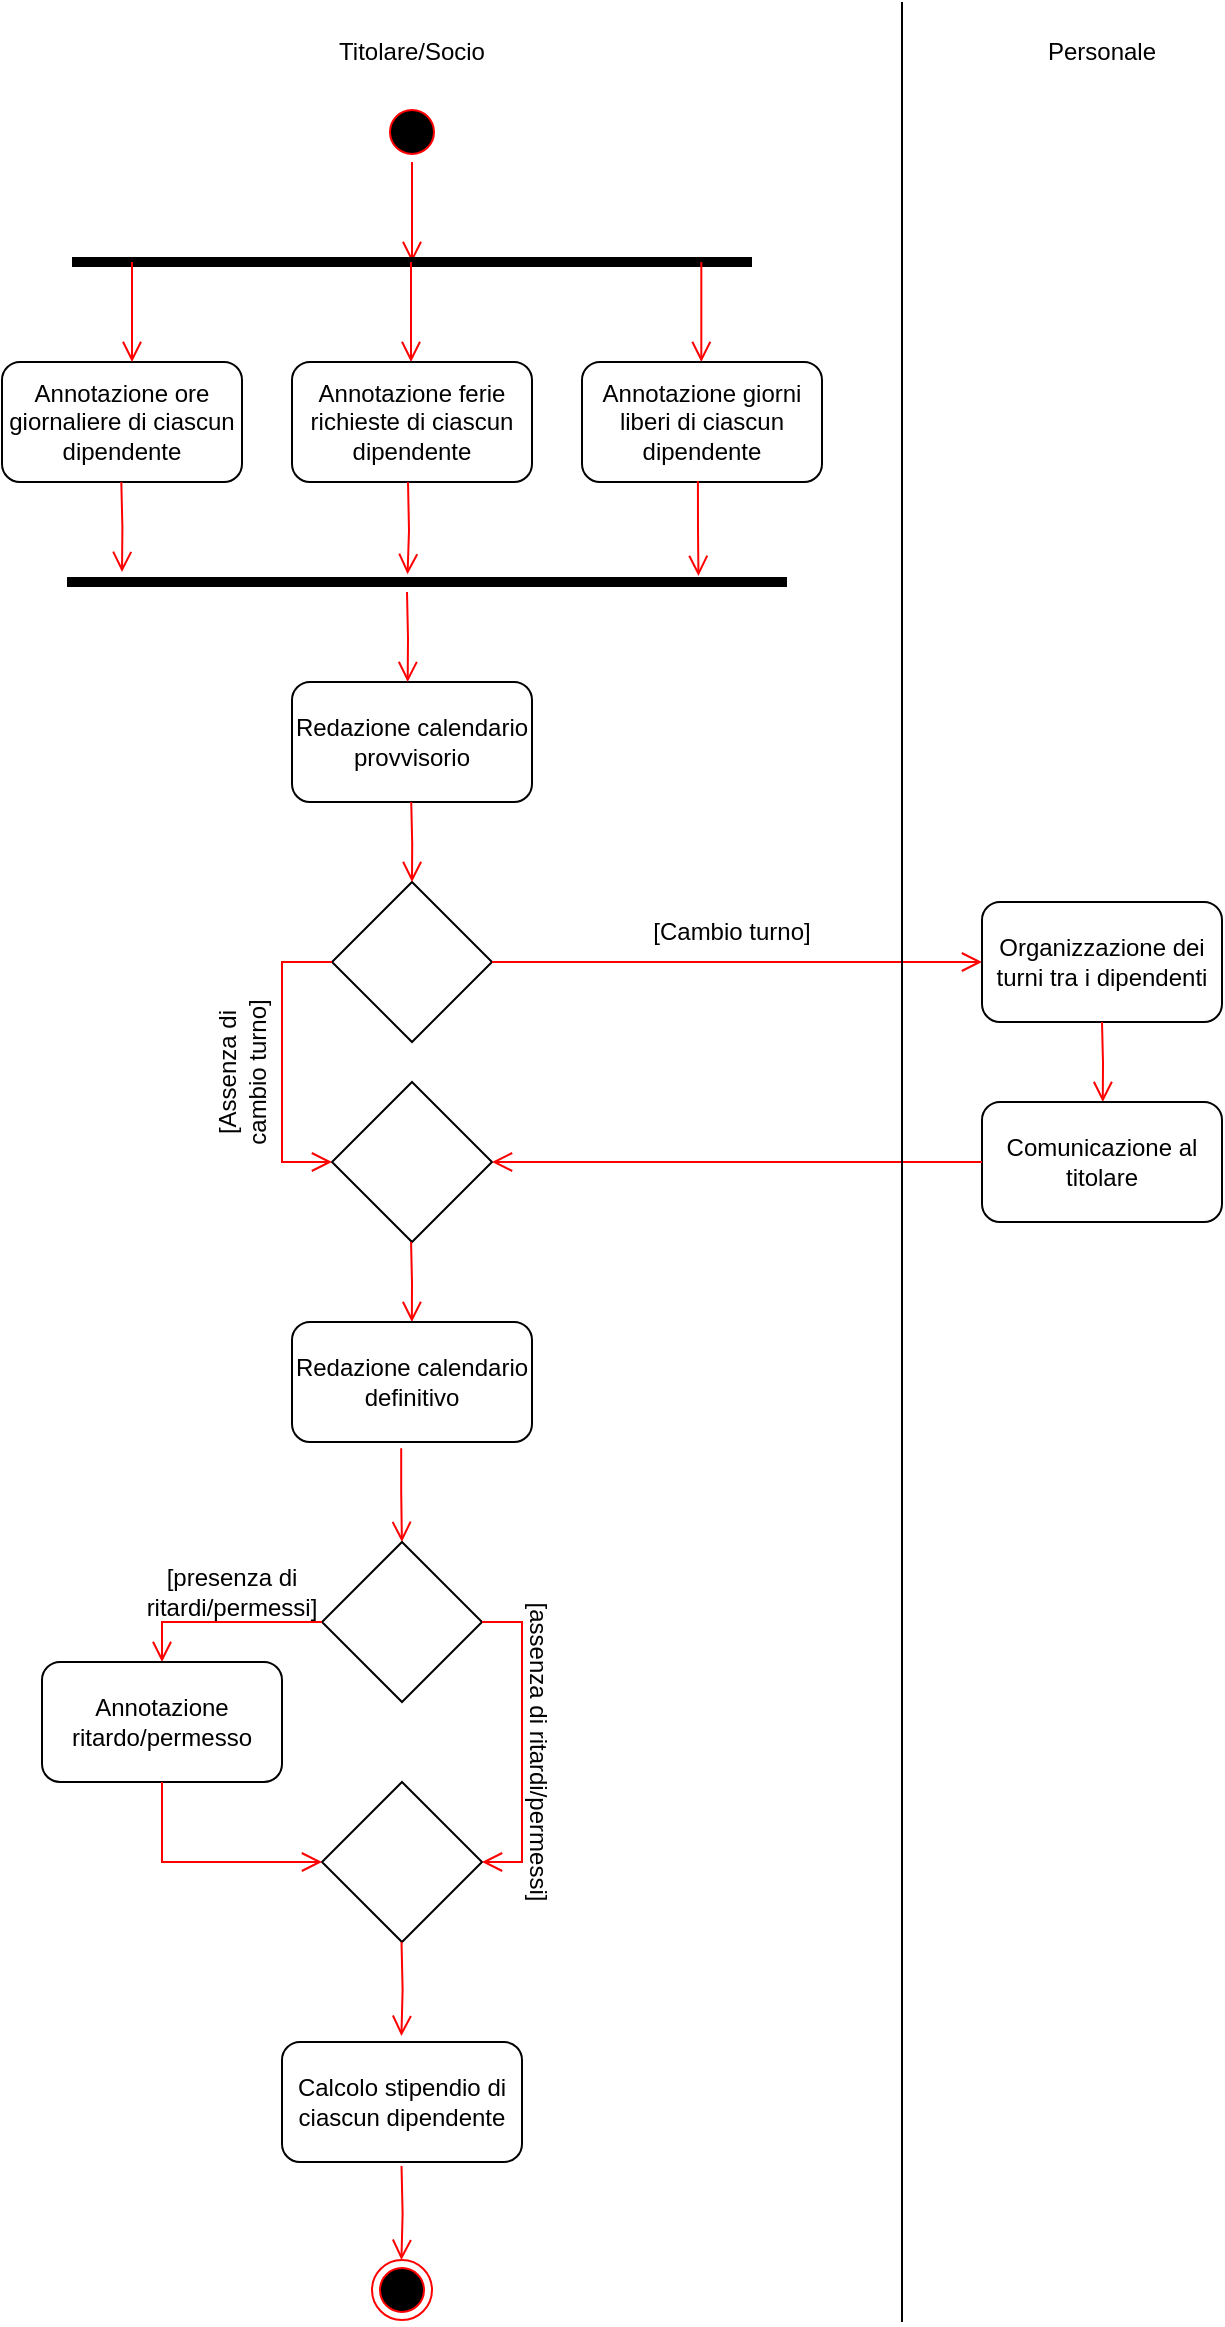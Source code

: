 <mxfile version="21.2.3" type="device">
  <diagram id="ql5Kk59QJ9DEcHVxNvi2" name="Page-1">
    <mxGraphModel dx="749" dy="785" grid="1" gridSize="10" guides="1" tooltips="1" connect="1" arrows="1" fold="1" page="1" pageScale="1" pageWidth="827" pageHeight="1169" math="0" shadow="0">
      <root>
        <mxCell id="0" />
        <mxCell id="1" parent="0" />
        <mxCell id="ZD2BOli1PRJFR32QjBVF-1" value="" style="ellipse;html=1;shape=startState;fillColor=#000000;strokeColor=#ff0000;" parent="1" vertex="1">
          <mxGeometry x="340" y="90" width="30" height="30" as="geometry" />
        </mxCell>
        <mxCell id="ZD2BOli1PRJFR32QjBVF-2" value="" style="edgeStyle=orthogonalEdgeStyle;html=1;verticalAlign=bottom;endArrow=open;endSize=8;strokeColor=#ff0000;rounded=0;" parent="1" source="ZD2BOli1PRJFR32QjBVF-1" edge="1">
          <mxGeometry relative="1" as="geometry">
            <mxPoint x="355" y="170" as="targetPoint" />
          </mxGeometry>
        </mxCell>
        <mxCell id="ZD2BOli1PRJFR32QjBVF-3" value="" style="ellipse;html=1;shape=endState;fillColor=#000000;strokeColor=#ff0000;" parent="1" vertex="1">
          <mxGeometry x="335" y="1169" width="30" height="30" as="geometry" />
        </mxCell>
        <mxCell id="ZD2BOli1PRJFR32QjBVF-6" value="" style="html=1;points=[];perimeter=orthogonalPerimeter;fillColor=#000000;strokeColor=none;rotation=-90;" parent="1" vertex="1">
          <mxGeometry x="352.5" width="5" height="340" as="geometry" />
        </mxCell>
        <mxCell id="B_NjDcY1VaNUvY9v65GC-1" value="Titolare/Socio" style="text;html=1;strokeColor=none;fillColor=none;align=center;verticalAlign=middle;whiteSpace=wrap;rounded=0;" vertex="1" parent="1">
          <mxGeometry x="325" y="50" width="60" height="30" as="geometry" />
        </mxCell>
        <mxCell id="B_NjDcY1VaNUvY9v65GC-2" value="Personale" style="text;html=1;strokeColor=none;fillColor=none;align=center;verticalAlign=middle;whiteSpace=wrap;rounded=0;" vertex="1" parent="1">
          <mxGeometry x="670" y="50" width="60" height="30" as="geometry" />
        </mxCell>
        <mxCell id="B_NjDcY1VaNUvY9v65GC-4" value="Annotazione ore giornaliere di ciascun dipendente" style="rounded=1;whiteSpace=wrap;html=1;" vertex="1" parent="1">
          <mxGeometry x="150" y="220" width="120" height="60" as="geometry" />
        </mxCell>
        <mxCell id="B_NjDcY1VaNUvY9v65GC-5" value="" style="edgeStyle=orthogonalEdgeStyle;html=1;verticalAlign=bottom;endArrow=open;endSize=8;strokeColor=#ff0000;rounded=0;" edge="1" parent="1">
          <mxGeometry relative="1" as="geometry">
            <mxPoint x="215" y="220" as="targetPoint" />
            <mxPoint x="215" y="170" as="sourcePoint" />
          </mxGeometry>
        </mxCell>
        <mxCell id="B_NjDcY1VaNUvY9v65GC-6" value="" style="edgeStyle=orthogonalEdgeStyle;html=1;verticalAlign=bottom;endArrow=open;endSize=8;strokeColor=#ff0000;rounded=0;" edge="1" parent="1">
          <mxGeometry relative="1" as="geometry">
            <mxPoint x="499.66" y="220" as="targetPoint" />
            <mxPoint x="499.66" y="170" as="sourcePoint" />
          </mxGeometry>
        </mxCell>
        <mxCell id="B_NjDcY1VaNUvY9v65GC-7" value="" style="edgeStyle=orthogonalEdgeStyle;html=1;verticalAlign=bottom;endArrow=open;endSize=8;strokeColor=#ff0000;rounded=0;" edge="1" parent="1">
          <mxGeometry relative="1" as="geometry">
            <mxPoint x="354.5" y="220" as="targetPoint" />
            <mxPoint x="354.5" y="170" as="sourcePoint" />
          </mxGeometry>
        </mxCell>
        <mxCell id="B_NjDcY1VaNUvY9v65GC-8" value="Annotazione ferie richieste di ciascun dipendente" style="rounded=1;whiteSpace=wrap;html=1;" vertex="1" parent="1">
          <mxGeometry x="295" y="220" width="120" height="60" as="geometry" />
        </mxCell>
        <mxCell id="B_NjDcY1VaNUvY9v65GC-9" value="Annotazione giorni liberi di ciascun dipendente" style="rounded=1;whiteSpace=wrap;html=1;" vertex="1" parent="1">
          <mxGeometry x="440" y="220" width="120" height="60" as="geometry" />
        </mxCell>
        <mxCell id="B_NjDcY1VaNUvY9v65GC-10" value="" style="edgeStyle=orthogonalEdgeStyle;html=1;verticalAlign=bottom;endArrow=open;endSize=8;strokeColor=#ff0000;rounded=0;" edge="1" parent="1">
          <mxGeometry relative="1" as="geometry">
            <mxPoint x="210" y="325" as="targetPoint" />
            <mxPoint x="209.66" y="280" as="sourcePoint" />
          </mxGeometry>
        </mxCell>
        <mxCell id="B_NjDcY1VaNUvY9v65GC-19" value="" style="html=1;points=[];perimeter=orthogonalPerimeter;fillColor=#000000;strokeColor=none;rotation=-90;" vertex="1" parent="1">
          <mxGeometry x="360" y="150" width="5" height="360" as="geometry" />
        </mxCell>
        <mxCell id="B_NjDcY1VaNUvY9v65GC-20" value="" style="edgeStyle=orthogonalEdgeStyle;html=1;verticalAlign=bottom;endArrow=open;endSize=8;strokeColor=#ff0000;rounded=0;entryX=1.281;entryY=0.473;entryDx=0;entryDy=0;entryPerimeter=0;" edge="1" parent="1" target="B_NjDcY1VaNUvY9v65GC-19">
          <mxGeometry relative="1" as="geometry">
            <mxPoint x="353" y="320" as="targetPoint" />
            <mxPoint x="353" y="280" as="sourcePoint" />
          </mxGeometry>
        </mxCell>
        <mxCell id="B_NjDcY1VaNUvY9v65GC-21" value="" style="edgeStyle=orthogonalEdgeStyle;html=1;verticalAlign=bottom;endArrow=open;endSize=8;strokeColor=#ff0000;rounded=0;entryX=1.109;entryY=0.877;entryDx=0;entryDy=0;entryPerimeter=0;exitX=0.483;exitY=0.992;exitDx=0;exitDy=0;exitPerimeter=0;" edge="1" parent="1" source="B_NjDcY1VaNUvY9v65GC-9" target="B_NjDcY1VaNUvY9v65GC-19">
          <mxGeometry relative="1" as="geometry">
            <mxPoint x="500" y="560" as="targetPoint" />
            <mxPoint x="500" y="280" as="sourcePoint" />
          </mxGeometry>
        </mxCell>
        <mxCell id="B_NjDcY1VaNUvY9v65GC-22" value="Redazione calendario provvisorio" style="rounded=1;whiteSpace=wrap;html=1;direction=west;" vertex="1" parent="1">
          <mxGeometry x="295" y="380" width="120" height="60" as="geometry" />
        </mxCell>
        <mxCell id="B_NjDcY1VaNUvY9v65GC-23" value="" style="edgeStyle=orthogonalEdgeStyle;html=1;verticalAlign=bottom;endArrow=open;endSize=8;strokeColor=#ff0000;rounded=0;" edge="1" parent="1">
          <mxGeometry relative="1" as="geometry">
            <mxPoint x="352.84" y="380" as="targetPoint" />
            <mxPoint x="352.5" y="335" as="sourcePoint" />
          </mxGeometry>
        </mxCell>
        <mxCell id="B_NjDcY1VaNUvY9v65GC-24" value="" style="rhombus;whiteSpace=wrap;html=1;" vertex="1" parent="1">
          <mxGeometry x="315" y="480" width="80" height="80" as="geometry" />
        </mxCell>
        <mxCell id="B_NjDcY1VaNUvY9v65GC-25" value="" style="edgeStyle=orthogonalEdgeStyle;html=1;verticalAlign=bottom;endArrow=open;endSize=8;strokeColor=#ff0000;rounded=0;exitX=1;exitY=0.5;exitDx=0;exitDy=0;entryX=1;entryY=0.5;entryDx=0;entryDy=0;" edge="1" parent="1" source="B_NjDcY1VaNUvY9v65GC-24" target="B_NjDcY1VaNUvY9v65GC-27">
          <mxGeometry relative="1" as="geometry">
            <mxPoint x="500" y="520" as="targetPoint" />
            <mxPoint x="500" y="510" as="sourcePoint" />
          </mxGeometry>
        </mxCell>
        <mxCell id="B_NjDcY1VaNUvY9v65GC-26" value="" style="edgeStyle=orthogonalEdgeStyle;html=1;verticalAlign=bottom;endArrow=open;endSize=8;strokeColor=#ff0000;rounded=0;" edge="1" parent="1">
          <mxGeometry relative="1" as="geometry">
            <mxPoint x="355" y="480" as="targetPoint" />
            <mxPoint x="354.61" y="440" as="sourcePoint" />
          </mxGeometry>
        </mxCell>
        <mxCell id="B_NjDcY1VaNUvY9v65GC-27" value="Organizzazione dei turni tra i dipendenti" style="rounded=1;whiteSpace=wrap;html=1;direction=west;" vertex="1" parent="1">
          <mxGeometry x="640" y="490" width="120" height="60" as="geometry" />
        </mxCell>
        <mxCell id="B_NjDcY1VaNUvY9v65GC-28" value="[Cambio turno]" style="text;html=1;strokeColor=none;fillColor=none;align=center;verticalAlign=middle;whiteSpace=wrap;rounded=0;" vertex="1" parent="1">
          <mxGeometry x="470" y="490" width="90" height="30" as="geometry" />
        </mxCell>
        <mxCell id="B_NjDcY1VaNUvY9v65GC-29" value="" style="edgeStyle=orthogonalEdgeStyle;html=1;verticalAlign=bottom;endArrow=open;endSize=8;strokeColor=#ff0000;rounded=0;" edge="1" parent="1">
          <mxGeometry relative="1" as="geometry">
            <mxPoint x="700.39" y="590" as="targetPoint" />
            <mxPoint x="700" y="550" as="sourcePoint" />
          </mxGeometry>
        </mxCell>
        <mxCell id="B_NjDcY1VaNUvY9v65GC-30" value="Comunicazione al titolare" style="rounded=1;whiteSpace=wrap;html=1;direction=west;" vertex="1" parent="1">
          <mxGeometry x="640" y="590" width="120" height="60" as="geometry" />
        </mxCell>
        <mxCell id="B_NjDcY1VaNUvY9v65GC-32" value="" style="rhombus;whiteSpace=wrap;html=1;" vertex="1" parent="1">
          <mxGeometry x="315" y="580" width="80" height="80" as="geometry" />
        </mxCell>
        <mxCell id="B_NjDcY1VaNUvY9v65GC-35" value="" style="edgeStyle=orthogonalEdgeStyle;html=1;verticalAlign=bottom;endArrow=open;endSize=8;strokeColor=#ff0000;rounded=0;exitX=0;exitY=0.5;exitDx=0;exitDy=0;entryX=0;entryY=0.5;entryDx=0;entryDy=0;" edge="1" parent="1" source="B_NjDcY1VaNUvY9v65GC-24" target="B_NjDcY1VaNUvY9v65GC-32">
          <mxGeometry relative="1" as="geometry">
            <mxPoint x="295.39" y="560" as="targetPoint" />
            <mxPoint x="295" y="520" as="sourcePoint" />
            <Array as="points">
              <mxPoint x="290" y="520" />
              <mxPoint x="290" y="620" />
            </Array>
          </mxGeometry>
        </mxCell>
        <mxCell id="B_NjDcY1VaNUvY9v65GC-36" value="[Assenza di cambio turno]" style="text;html=1;strokeColor=none;fillColor=none;align=center;verticalAlign=middle;whiteSpace=wrap;rounded=0;rotation=-90;" vertex="1" parent="1">
          <mxGeometry x="225" y="560" width="90" height="30" as="geometry" />
        </mxCell>
        <mxCell id="B_NjDcY1VaNUvY9v65GC-37" value="" style="edgeStyle=orthogonalEdgeStyle;html=1;verticalAlign=bottom;endArrow=open;endSize=8;strokeColor=#ff0000;rounded=0;exitX=1;exitY=0.5;exitDx=0;exitDy=0;entryX=1;entryY=0.5;entryDx=0;entryDy=0;" edge="1" parent="1" source="B_NjDcY1VaNUvY9v65GC-30" target="B_NjDcY1VaNUvY9v65GC-32">
          <mxGeometry relative="1" as="geometry">
            <mxPoint x="559.46" y="650" as="targetPoint" />
            <mxPoint x="559.07" y="610" as="sourcePoint" />
          </mxGeometry>
        </mxCell>
        <mxCell id="B_NjDcY1VaNUvY9v65GC-40" value="" style="edgeStyle=orthogonalEdgeStyle;html=1;verticalAlign=bottom;endArrow=open;endSize=8;strokeColor=#ff0000;rounded=0;" edge="1" parent="1">
          <mxGeometry relative="1" as="geometry">
            <mxPoint x="354.92" y="700" as="targetPoint" />
            <mxPoint x="354.53" y="660" as="sourcePoint" />
          </mxGeometry>
        </mxCell>
        <mxCell id="B_NjDcY1VaNUvY9v65GC-41" value="Redazione calendario definitivo" style="rounded=1;whiteSpace=wrap;html=1;direction=west;" vertex="1" parent="1">
          <mxGeometry x="295" y="700" width="120" height="60" as="geometry" />
        </mxCell>
        <mxCell id="B_NjDcY1VaNUvY9v65GC-42" value="" style="edgeStyle=orthogonalEdgeStyle;html=1;verticalAlign=bottom;endArrow=open;endSize=8;strokeColor=#ff0000;rounded=0;exitX=0.545;exitY=-0.052;exitDx=0;exitDy=0;exitPerimeter=0;" edge="1" parent="1" source="B_NjDcY1VaNUvY9v65GC-41">
          <mxGeometry relative="1" as="geometry">
            <mxPoint x="349.95" y="810" as="targetPoint" />
            <mxPoint x="349.56" y="770" as="sourcePoint" />
          </mxGeometry>
        </mxCell>
        <mxCell id="B_NjDcY1VaNUvY9v65GC-43" value="Calcolo stipendio di ciascun dipendente" style="rounded=1;whiteSpace=wrap;html=1;direction=west;" vertex="1" parent="1">
          <mxGeometry x="290" y="1060" width="120" height="60" as="geometry" />
        </mxCell>
        <mxCell id="B_NjDcY1VaNUvY9v65GC-44" value="" style="rhombus;whiteSpace=wrap;html=1;" vertex="1" parent="1">
          <mxGeometry x="310" y="810" width="80" height="80" as="geometry" />
        </mxCell>
        <mxCell id="B_NjDcY1VaNUvY9v65GC-45" value="" style="edgeStyle=orthogonalEdgeStyle;html=1;verticalAlign=bottom;endArrow=open;endSize=8;strokeColor=#ff0000;rounded=0;exitX=0;exitY=0.5;exitDx=0;exitDy=0;entryX=0.5;entryY=0;entryDx=0;entryDy=0;" edge="1" parent="1" source="B_NjDcY1VaNUvY9v65GC-44" target="B_NjDcY1VaNUvY9v65GC-46">
          <mxGeometry relative="1" as="geometry">
            <mxPoint x="230.34" y="890" as="targetPoint" />
            <mxPoint x="230" y="845" as="sourcePoint" />
          </mxGeometry>
        </mxCell>
        <mxCell id="B_NjDcY1VaNUvY9v65GC-46" value="Annotazione ritardo/permesso" style="rounded=1;whiteSpace=wrap;html=1;" vertex="1" parent="1">
          <mxGeometry x="170" y="870" width="120" height="60" as="geometry" />
        </mxCell>
        <mxCell id="B_NjDcY1VaNUvY9v65GC-47" value="[assenza di ritardi/permessi]" style="text;html=1;strokeColor=none;fillColor=none;align=center;verticalAlign=middle;whiteSpace=wrap;rounded=0;rotation=90;" vertex="1" parent="1">
          <mxGeometry x="330" y="900" width="176" height="30" as="geometry" />
        </mxCell>
        <mxCell id="B_NjDcY1VaNUvY9v65GC-48" value="[presenza di ritardi/permessi]" style="text;html=1;strokeColor=none;fillColor=none;align=center;verticalAlign=middle;whiteSpace=wrap;rounded=0;" vertex="1" parent="1">
          <mxGeometry x="200" y="820" width="130" height="30" as="geometry" />
        </mxCell>
        <mxCell id="B_NjDcY1VaNUvY9v65GC-49" value="" style="rhombus;whiteSpace=wrap;html=1;" vertex="1" parent="1">
          <mxGeometry x="310" y="930" width="80" height="80" as="geometry" />
        </mxCell>
        <mxCell id="B_NjDcY1VaNUvY9v65GC-50" value="" style="edgeStyle=orthogonalEdgeStyle;html=1;verticalAlign=bottom;endArrow=open;endSize=8;strokeColor=#ff0000;rounded=0;exitX=0.5;exitY=1;exitDx=0;exitDy=0;entryX=0;entryY=0.5;entryDx=0;entryDy=0;" edge="1" parent="1" source="B_NjDcY1VaNUvY9v65GC-46" target="B_NjDcY1VaNUvY9v65GC-49">
          <mxGeometry relative="1" as="geometry">
            <mxPoint x="200" y="980" as="targetPoint" />
            <mxPoint x="280" y="960" as="sourcePoint" />
          </mxGeometry>
        </mxCell>
        <mxCell id="B_NjDcY1VaNUvY9v65GC-51" value="" style="edgeStyle=orthogonalEdgeStyle;html=1;verticalAlign=bottom;endArrow=open;endSize=8;strokeColor=#ff0000;rounded=0;exitX=0.5;exitY=1;exitDx=0;exitDy=0;entryX=1;entryY=0.5;entryDx=0;entryDy=0;" edge="1" parent="1" target="B_NjDcY1VaNUvY9v65GC-49">
          <mxGeometry relative="1" as="geometry">
            <mxPoint x="470" y="890" as="targetPoint" />
            <mxPoint x="390" y="850" as="sourcePoint" />
            <Array as="points">
              <mxPoint x="410" y="850" />
              <mxPoint x="410" y="970" />
            </Array>
          </mxGeometry>
        </mxCell>
        <mxCell id="B_NjDcY1VaNUvY9v65GC-52" value="" style="edgeStyle=orthogonalEdgeStyle;html=1;verticalAlign=bottom;endArrow=open;endSize=8;strokeColor=#ff0000;rounded=0;exitX=0.545;exitY=-0.052;exitDx=0;exitDy=0;exitPerimeter=0;" edge="1" parent="1">
          <mxGeometry relative="1" as="geometry">
            <mxPoint x="349.71" y="1057" as="targetPoint" />
            <mxPoint x="349.76" y="1010" as="sourcePoint" />
          </mxGeometry>
        </mxCell>
        <mxCell id="B_NjDcY1VaNUvY9v65GC-54" value="" style="edgeStyle=orthogonalEdgeStyle;html=1;verticalAlign=bottom;endArrow=open;endSize=8;strokeColor=#ff0000;rounded=0;exitX=0.545;exitY=-0.052;exitDx=0;exitDy=0;exitPerimeter=0;" edge="1" parent="1">
          <mxGeometry relative="1" as="geometry">
            <mxPoint x="349.71" y="1169" as="targetPoint" />
            <mxPoint x="349.76" y="1122" as="sourcePoint" />
          </mxGeometry>
        </mxCell>
        <mxCell id="B_NjDcY1VaNUvY9v65GC-55" value="" style="endArrow=none;html=1;rounded=0;" edge="1" parent="1">
          <mxGeometry width="50" height="50" relative="1" as="geometry">
            <mxPoint x="600" y="1200" as="sourcePoint" />
            <mxPoint x="600" y="40" as="targetPoint" />
          </mxGeometry>
        </mxCell>
      </root>
    </mxGraphModel>
  </diagram>
</mxfile>
